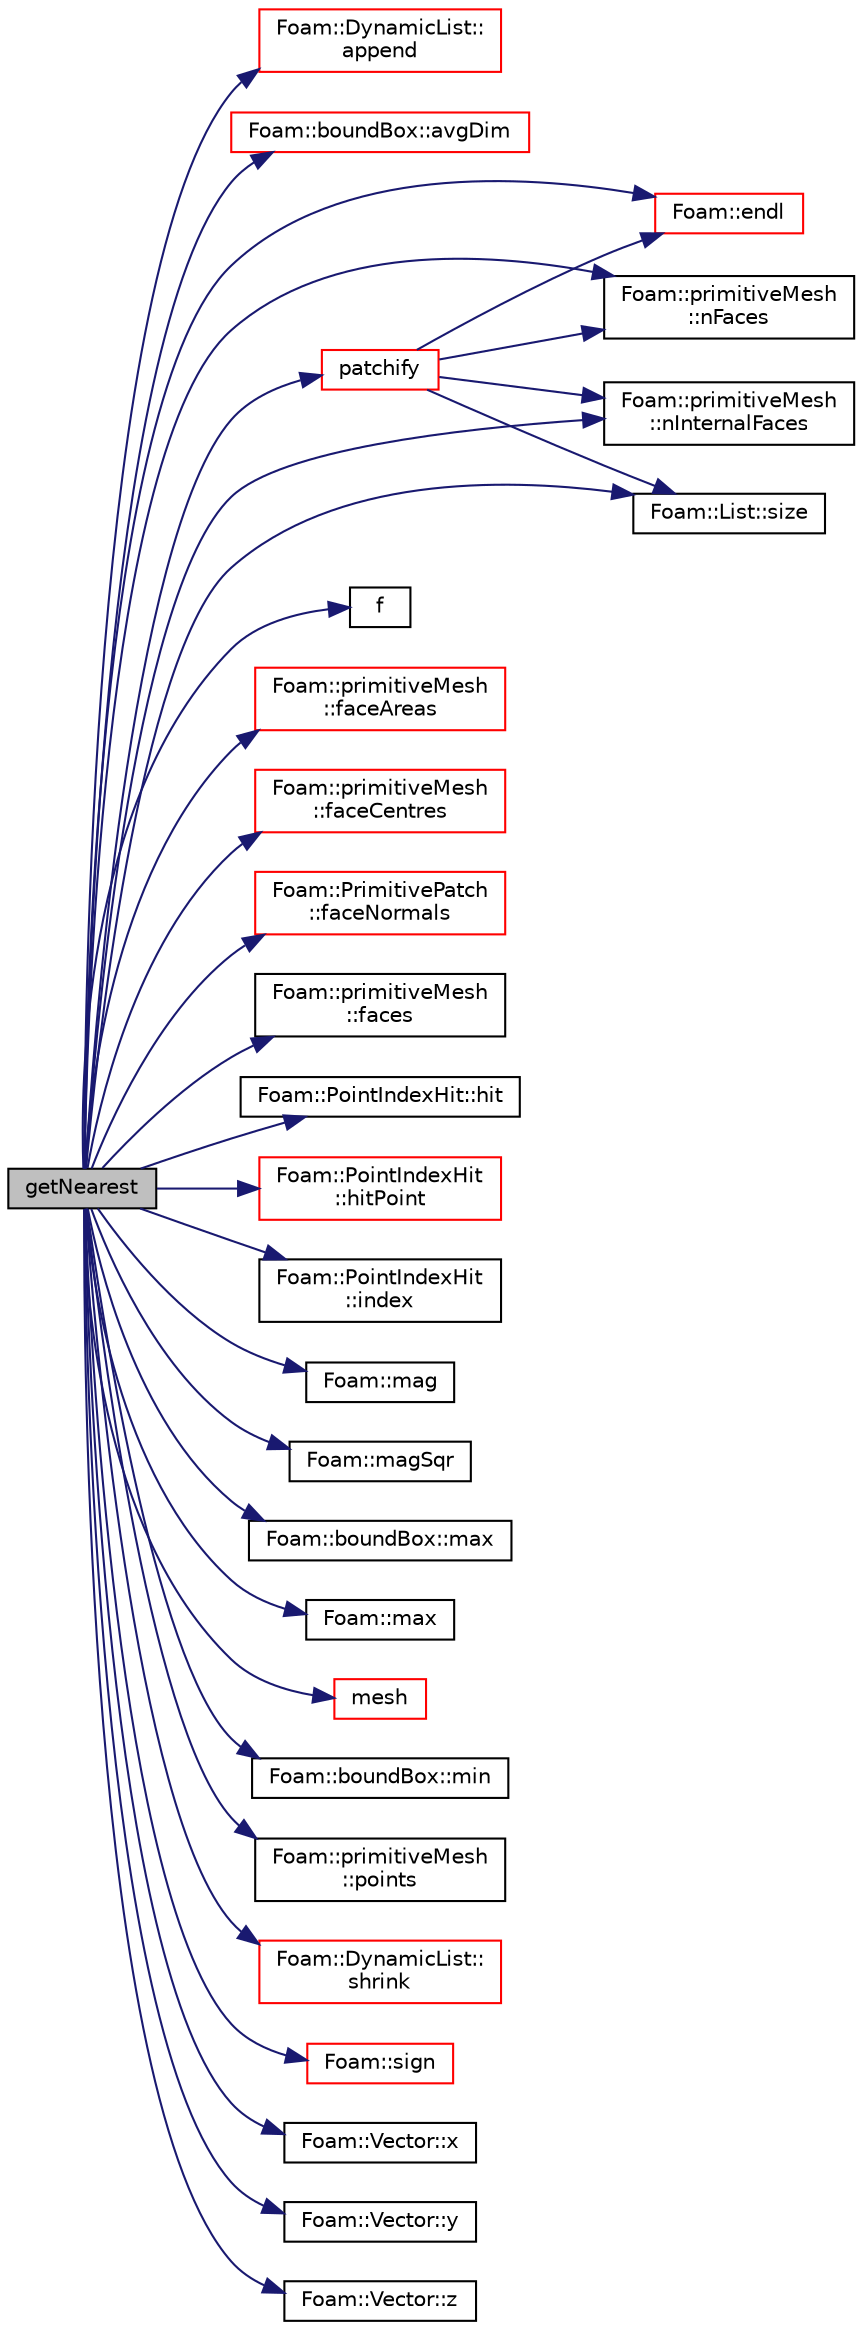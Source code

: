 digraph "getNearest"
{
  bgcolor="transparent";
  edge [fontname="Helvetica",fontsize="10",labelfontname="Helvetica",labelfontsize="10"];
  node [fontname="Helvetica",fontsize="10",shape=record];
  rankdir="LR";
  Node1 [label="getNearest",height=0.2,width=0.4,color="black", fillcolor="grey75", style="filled", fontcolor="black"];
  Node1 -> Node2 [color="midnightblue",fontsize="10",style="solid",fontname="Helvetica"];
  Node2 [label="Foam::DynamicList::\lappend",height=0.2,width=0.4,color="red",URL="$a00613.html#a7b67b42af715604376ad63a681dee6d8",tooltip="Append an element at the end of the list. "];
  Node1 -> Node3 [color="midnightblue",fontsize="10",style="solid",fontname="Helvetica"];
  Node3 [label="Foam::boundBox::avgDim",height=0.2,width=0.4,color="red",URL="$a00154.html#a65bc03a3a4b75f58aee62bff1f8aaf85",tooltip="Average length/height/width dimension. "];
  Node1 -> Node4 [color="midnightblue",fontsize="10",style="solid",fontname="Helvetica"];
  Node4 [label="Foam::endl",height=0.2,width=0.4,color="red",URL="$a10979.html#a2db8fe02a0d3909e9351bb4275b23ce4",tooltip="Add newline and flush stream. "];
  Node1 -> Node5 [color="midnightblue",fontsize="10",style="solid",fontname="Helvetica"];
  Node5 [label="f",height=0.2,width=0.4,color="black",URL="$a04050.html#a888be93833ac7a23170555c69c690288"];
  Node1 -> Node6 [color="midnightblue",fontsize="10",style="solid",fontname="Helvetica"];
  Node6 [label="Foam::primitiveMesh\l::faceAreas",height=0.2,width=0.4,color="red",URL="$a02007.html#a460495623a8ec621b95f93bbcb3d4773"];
  Node1 -> Node7 [color="midnightblue",fontsize="10",style="solid",fontname="Helvetica"];
  Node7 [label="Foam::primitiveMesh\l::faceCentres",height=0.2,width=0.4,color="red",URL="$a02007.html#a56749206c7d38a4c3cfbf4103547e555"];
  Node1 -> Node8 [color="midnightblue",fontsize="10",style="solid",fontname="Helvetica"];
  Node8 [label="Foam::PrimitivePatch\l::faceNormals",height=0.2,width=0.4,color="red",URL="$a02010.html#aa454c45ea89f03f5d0bd92ea2f38d85a",tooltip="Return face normals for patch. "];
  Node1 -> Node9 [color="midnightblue",fontsize="10",style="solid",fontname="Helvetica"];
  Node9 [label="Foam::primitiveMesh\l::faces",height=0.2,width=0.4,color="black",URL="$a02007.html#a23ca4b0f5e216674cd6bdd98aa90563e",tooltip="Return faces. "];
  Node1 -> Node10 [color="midnightblue",fontsize="10",style="solid",fontname="Helvetica"];
  Node10 [label="Foam::PointIndexHit::hit",height=0.2,width=0.4,color="black",URL="$a01922.html#ad963d38a624b8bf8b37c210109dba03c",tooltip="Is there a hit. "];
  Node1 -> Node11 [color="midnightblue",fontsize="10",style="solid",fontname="Helvetica"];
  Node11 [label="Foam::PointIndexHit\l::hitPoint",height=0.2,width=0.4,color="red",URL="$a01922.html#a0c448cd4b96e9ea9ba38c62c019a8bce",tooltip="Return hit point. "];
  Node1 -> Node12 [color="midnightblue",fontsize="10",style="solid",fontname="Helvetica"];
  Node12 [label="Foam::PointIndexHit\l::index",height=0.2,width=0.4,color="black",URL="$a01922.html#a7d1e8acadb27bd2b4e61457d47b71b6f",tooltip="Return index. "];
  Node1 -> Node13 [color="midnightblue",fontsize="10",style="solid",fontname="Helvetica"];
  Node13 [label="Foam::mag",height=0.2,width=0.4,color="black",URL="$a10979.html#a929da2a3fdcf3dacbbe0487d3a330dae"];
  Node1 -> Node14 [color="midnightblue",fontsize="10",style="solid",fontname="Helvetica"];
  Node14 [label="Foam::magSqr",height=0.2,width=0.4,color="black",URL="$a10979.html#ae6fff2c6981e6d9618aa5038e69def6e"];
  Node1 -> Node15 [color="midnightblue",fontsize="10",style="solid",fontname="Helvetica"];
  Node15 [label="Foam::boundBox::max",height=0.2,width=0.4,color="black",URL="$a00154.html#a264800db5fd48c1d4541fd05cab1d40f",tooltip="Maximum describing the bounding box. "];
  Node1 -> Node16 [color="midnightblue",fontsize="10",style="solid",fontname="Helvetica"];
  Node16 [label="Foam::max",height=0.2,width=0.4,color="black",URL="$a10979.html#ac993e906cf2774ae77e666bc24e81733"];
  Node1 -> Node17 [color="midnightblue",fontsize="10",style="solid",fontname="Helvetica"];
  Node17 [label="mesh",height=0.2,width=0.4,color="red",URL="$a00150.html#a755c3307c0a74eb80926b68bb037674c"];
  Node1 -> Node18 [color="midnightblue",fontsize="10",style="solid",fontname="Helvetica"];
  Node18 [label="Foam::boundBox::min",height=0.2,width=0.4,color="black",URL="$a00154.html#a1dd50affef9a273ab682ccbf33df7b32",tooltip="Minimum describing the bounding box. "];
  Node1 -> Node19 [color="midnightblue",fontsize="10",style="solid",fontname="Helvetica"];
  Node19 [label="Foam::primitiveMesh\l::nFaces",height=0.2,width=0.4,color="black",URL="$a02007.html#a9be088de373a98524a153de7da0e92e8"];
  Node1 -> Node20 [color="midnightblue",fontsize="10",style="solid",fontname="Helvetica"];
  Node20 [label="Foam::primitiveMesh\l::nInternalFaces",height=0.2,width=0.4,color="black",URL="$a02007.html#aa1eec60bd258a70018b8ffda0dced7bb"];
  Node1 -> Node21 [color="midnightblue",fontsize="10",style="solid",fontname="Helvetica"];
  Node21 [label="patchify",height=0.2,width=0.4,color="red",URL="$a00150.html#a1388ce7b51e90f0f124154376ec33a51",tooltip="Take over patches onto polyMesh from nearest face in *this. "];
  Node21 -> Node20 [color="midnightblue",fontsize="10",style="solid",fontname="Helvetica"];
  Node21 -> Node19 [color="midnightblue",fontsize="10",style="solid",fontname="Helvetica"];
  Node21 -> Node4 [color="midnightblue",fontsize="10",style="solid",fontname="Helvetica"];
  Node21 -> Node22 [color="midnightblue",fontsize="10",style="solid",fontname="Helvetica"];
  Node22 [label="Foam::List::size",height=0.2,width=0.4,color="black",URL="$a01390.html#a8a5f6fa29bd4b500caf186f60245b384",tooltip="Override size to be inconsistent with allocated storage. "];
  Node1 -> Node23 [color="midnightblue",fontsize="10",style="solid",fontname="Helvetica"];
  Node23 [label="Foam::primitiveMesh\l::points",height=0.2,width=0.4,color="black",URL="$a02007.html#aff2a8eddc9329f3a923a0bf3b1bdd364",tooltip="Return mesh points. "];
  Node1 -> Node24 [color="midnightblue",fontsize="10",style="solid",fontname="Helvetica"];
  Node24 [label="Foam::DynamicList::\lshrink",height=0.2,width=0.4,color="red",URL="$a00613.html#a88964e734acd91f096c914d0cc5a6e75",tooltip="Shrink the allocated space to the number of elements used. "];
  Node1 -> Node25 [color="midnightblue",fontsize="10",style="solid",fontname="Helvetica"];
  Node25 [label="Foam::sign",height=0.2,width=0.4,color="red",URL="$a10979.html#a221fd301d6c49c5bd4a6c0f5ccb893b2"];
  Node1 -> Node22 [color="midnightblue",fontsize="10",style="solid",fontname="Helvetica"];
  Node1 -> Node26 [color="midnightblue",fontsize="10",style="solid",fontname="Helvetica"];
  Node26 [label="Foam::Vector::x",height=0.2,width=0.4,color="black",URL="$a02886.html#aeb7dc4a97968c543f58f9c7082e55757"];
  Node1 -> Node27 [color="midnightblue",fontsize="10",style="solid",fontname="Helvetica"];
  Node27 [label="Foam::Vector::y",height=0.2,width=0.4,color="black",URL="$a02886.html#a77c00b469d89c23bd35d2eb236140f70"];
  Node1 -> Node28 [color="midnightblue",fontsize="10",style="solid",fontname="Helvetica"];
  Node28 [label="Foam::Vector::z",height=0.2,width=0.4,color="black",URL="$a02886.html#ac72a74f7dde9500927f63515c3f0a2f3"];
}
